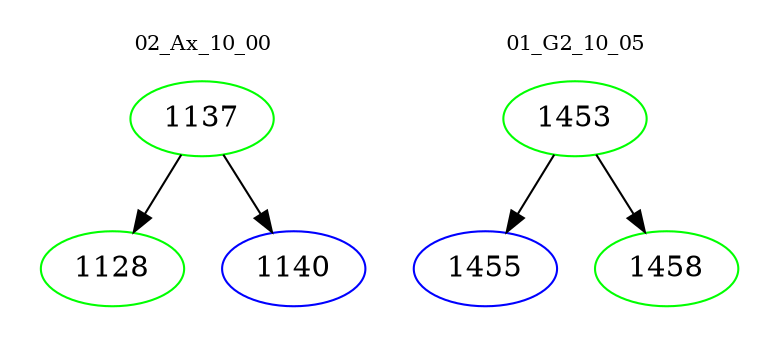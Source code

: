 digraph{
subgraph cluster_0 {
color = white
label = "02_Ax_10_00";
fontsize=10;
T0_1137 [label="1137", color="green"]
T0_1137 -> T0_1128 [color="black"]
T0_1128 [label="1128", color="green"]
T0_1137 -> T0_1140 [color="black"]
T0_1140 [label="1140", color="blue"]
}
subgraph cluster_1 {
color = white
label = "01_G2_10_05";
fontsize=10;
T1_1453 [label="1453", color="green"]
T1_1453 -> T1_1455 [color="black"]
T1_1455 [label="1455", color="blue"]
T1_1453 -> T1_1458 [color="black"]
T1_1458 [label="1458", color="green"]
}
}
